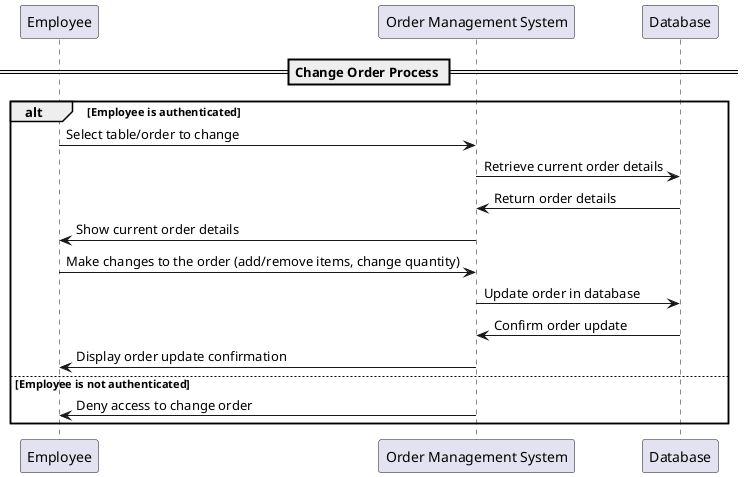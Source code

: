 @startuml
participant Employee as emp
participant "Order Management System" as oms
participant Database as db

== Change Order Process ==
alt Employee is authenticated
    emp -> oms : Select table/order to change
    oms -> db : Retrieve current order details
    db -> oms : Return order details
    oms -> emp : Show current order details
    emp -> oms : Make changes to the order (add/remove items, change quantity)
    oms -> db : Update order in database
    db -> oms : Confirm order update
    oms -> emp : Display order update confirmation
else Employee is not authenticated
    oms -> emp : Deny access to change order
end
@enduml